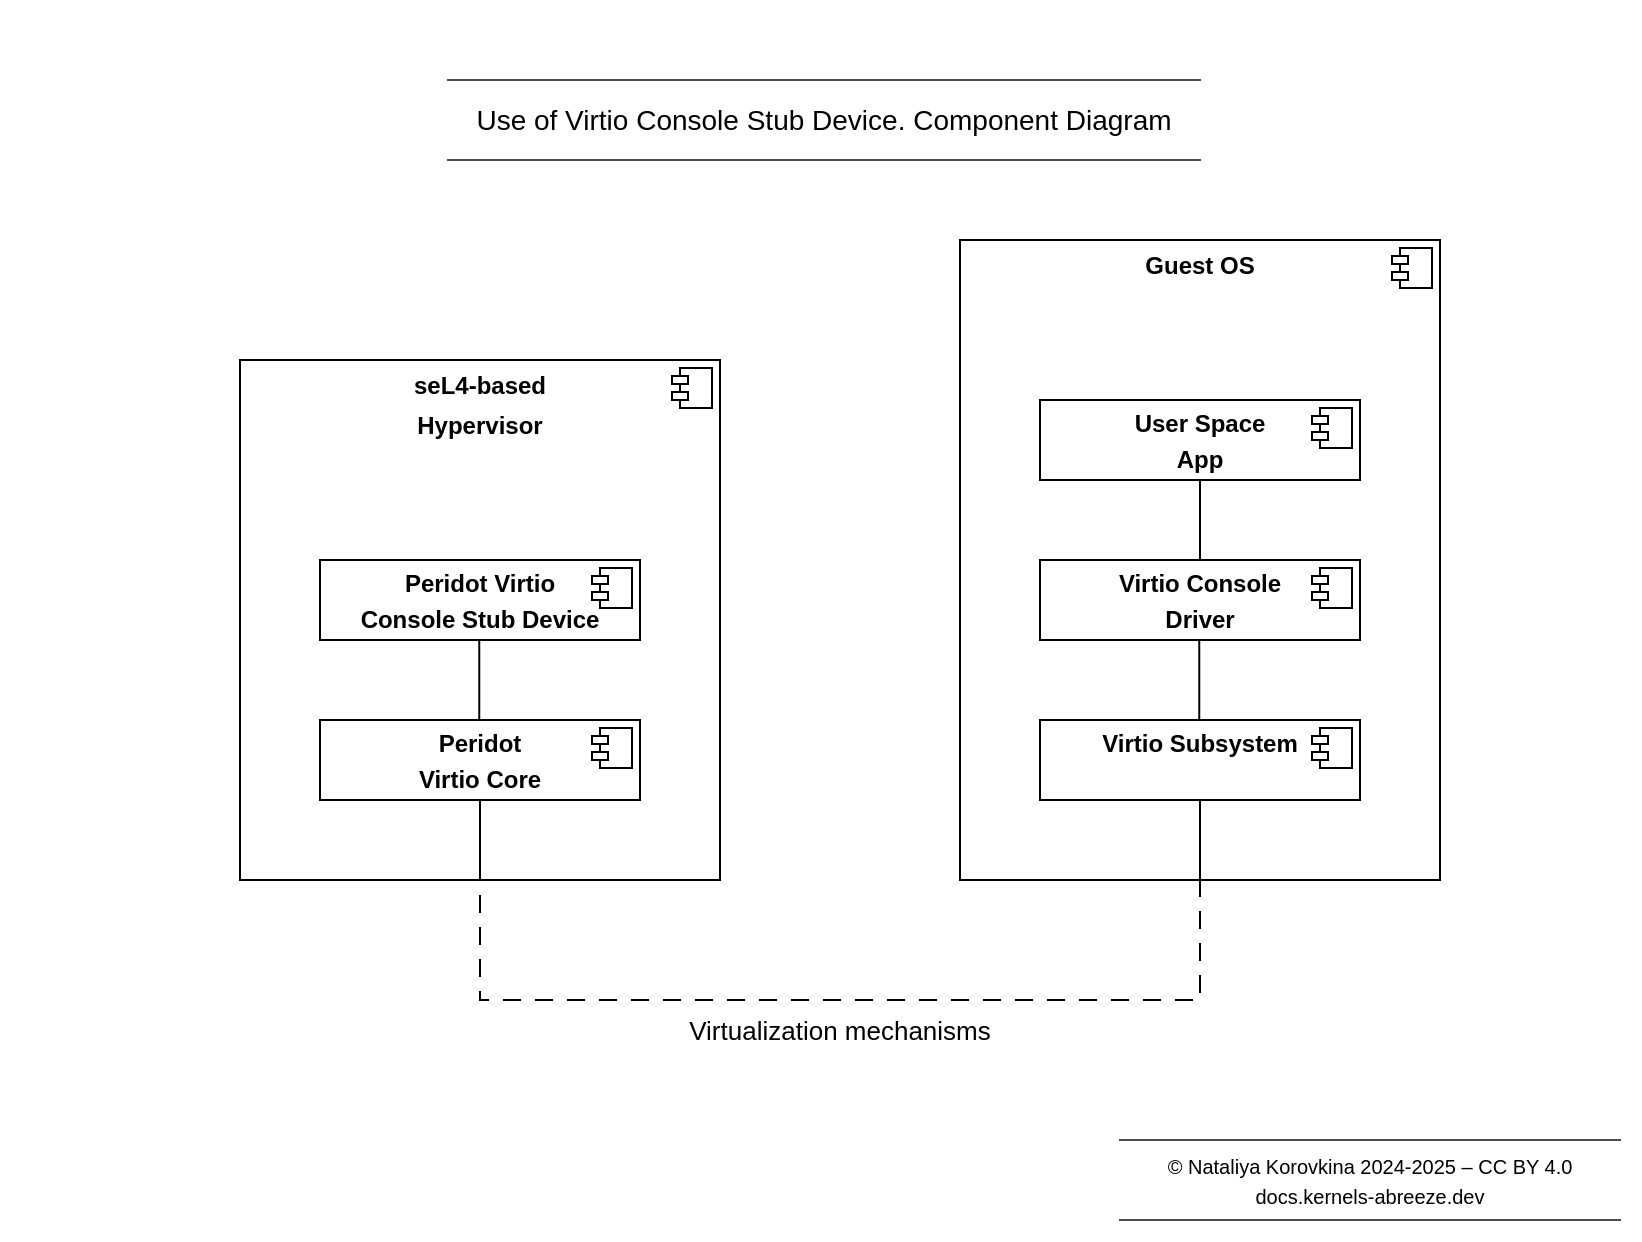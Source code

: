 <mxfile version="28.0.6">
  <diagram name="Page-1" id="jcd9gJ3Uz6LVE6VSDzEq">
    <mxGraphModel dx="1532" dy="1142" grid="1" gridSize="10" guides="1" tooltips="1" connect="1" arrows="1" fold="1" page="1" pageScale="1" pageWidth="827" pageHeight="630" math="0" shadow="0">
      <root>
        <mxCell id="0" />
        <mxCell id="1" parent="0" />
        <mxCell id="tRiwBVnWmVBg8pNJfK46-4" value="" style="rounded=0;whiteSpace=wrap;html=1;strokeColor=none;movable=0;resizable=0;rotatable=0;deletable=0;editable=0;locked=1;connectable=0;" vertex="1" parent="1">
          <mxGeometry width="820" height="620" as="geometry" />
        </mxCell>
        <mxCell id="7g6gz2mXIXyFqca_CKeV-16" value="&lt;p style=&quot;margin:0px;margin-top:6px;text-align:center;&quot;&gt;&lt;b&gt;seL4-based&lt;/b&gt;&lt;/p&gt;&lt;p style=&quot;margin:0px;margin-top:6px;text-align:center;&quot;&gt;&lt;b style=&quot;background-color: initial;&quot;&gt;Hypervisor&lt;/b&gt;&lt;/p&gt;" style="align=left;overflow=fill;html=1;dropTarget=0;whiteSpace=wrap;" parent="1" vertex="1">
          <mxGeometry x="120" y="180" width="240" height="260" as="geometry" />
        </mxCell>
        <mxCell id="7g6gz2mXIXyFqca_CKeV-17" value="" style="shape=component;jettyWidth=8;jettyHeight=4;" parent="7g6gz2mXIXyFqca_CKeV-16" vertex="1">
          <mxGeometry x="1" width="20" height="20" relative="1" as="geometry">
            <mxPoint x="-24" y="4" as="offset" />
          </mxGeometry>
        </mxCell>
        <mxCell id="7g6gz2mXIXyFqca_CKeV-14" value="&lt;p style=&quot;margin:0px;margin-top:6px;text-align:center;&quot;&gt;&lt;b&gt;Guest OS&lt;/b&gt;&lt;/p&gt;" style="align=left;overflow=fill;html=1;dropTarget=0;whiteSpace=wrap;" parent="1" vertex="1">
          <mxGeometry x="480" y="120" width="240" height="320" as="geometry" />
        </mxCell>
        <mxCell id="7g6gz2mXIXyFqca_CKeV-15" value="" style="shape=component;jettyWidth=8;jettyHeight=4;" parent="7g6gz2mXIXyFqca_CKeV-14" vertex="1">
          <mxGeometry x="1" width="20" height="20" relative="1" as="geometry">
            <mxPoint x="-24" y="4" as="offset" />
          </mxGeometry>
        </mxCell>
        <mxCell id="7g6gz2mXIXyFqca_CKeV-3" value="&lt;p style=&quot;margin: 6px 0px 0px; text-align: center; line-height: 100%;&quot;&gt;&lt;b&gt;Peridot Virtio&lt;/b&gt;&lt;/p&gt;&lt;p style=&quot;margin: 6px 0px 0px; text-align: center; line-height: 100%;&quot;&gt;&lt;b&gt;Console&amp;nbsp;&lt;/b&gt;&lt;b style=&quot;background-color: initial;&quot;&gt;Stub Device&lt;/b&gt;&lt;/p&gt;" style="align=left;overflow=fill;html=1;dropTarget=0;whiteSpace=wrap;" parent="1" vertex="1">
          <mxGeometry x="160" y="280" width="160" height="40" as="geometry" />
        </mxCell>
        <mxCell id="7g6gz2mXIXyFqca_CKeV-4" value="" style="shape=component;jettyWidth=8;jettyHeight=4;" parent="7g6gz2mXIXyFqca_CKeV-3" vertex="1">
          <mxGeometry x="1" width="20" height="20" relative="1" as="geometry">
            <mxPoint x="-24" y="4" as="offset" />
          </mxGeometry>
        </mxCell>
        <mxCell id="7g6gz2mXIXyFqca_CKeV-5" value="&lt;p style=&quot;margin: 6px 0px 0px; text-align: center; line-height: 100%;&quot;&gt;&lt;b style=&quot;background-color: initial;&quot;&gt;Peridot&lt;/b&gt;&lt;/p&gt;&lt;p style=&quot;margin: 6px 0px 0px; text-align: center; line-height: 100%;&quot;&gt;&lt;b style=&quot;background-color: initial;&quot;&gt;Virtio Core&lt;/b&gt;&lt;br&gt;&lt;/p&gt;" style="align=left;overflow=fill;html=1;dropTarget=0;whiteSpace=wrap;" parent="1" vertex="1">
          <mxGeometry x="160" y="360" width="160" height="40" as="geometry" />
        </mxCell>
        <mxCell id="7g6gz2mXIXyFqca_CKeV-6" value="" style="shape=component;jettyWidth=8;jettyHeight=4;" parent="7g6gz2mXIXyFqca_CKeV-5" vertex="1">
          <mxGeometry x="1" width="20" height="20" relative="1" as="geometry">
            <mxPoint x="-24" y="4" as="offset" />
          </mxGeometry>
        </mxCell>
        <mxCell id="7g6gz2mXIXyFqca_CKeV-7" value="&lt;p style=&quot;margin: 6px 0px 0px; text-align: center; line-height: 100%;&quot;&gt;&lt;b&gt;Virtio Console&lt;/b&gt;&lt;/p&gt;&lt;p style=&quot;margin: 6px 0px 0px; text-align: center; line-height: 100%;&quot;&gt;&lt;b style=&quot;background-color: initial;&quot;&gt;Driver&lt;/b&gt;&lt;/p&gt;" style="align=left;overflow=fill;html=1;dropTarget=0;whiteSpace=wrap;" parent="1" vertex="1">
          <mxGeometry x="520" y="280" width="160" height="40" as="geometry" />
        </mxCell>
        <mxCell id="7g6gz2mXIXyFqca_CKeV-8" value="" style="shape=component;jettyWidth=8;jettyHeight=4;" parent="7g6gz2mXIXyFqca_CKeV-7" vertex="1">
          <mxGeometry x="1" width="20" height="20" relative="1" as="geometry">
            <mxPoint x="-24" y="4" as="offset" />
          </mxGeometry>
        </mxCell>
        <mxCell id="7g6gz2mXIXyFqca_CKeV-9" value="&lt;p style=&quot;margin: 6px 0px 0px; text-align: center; line-height: 100%;&quot;&gt;&lt;b style=&quot;background-color: initial;&quot;&gt;User Space&lt;/b&gt;&lt;br&gt;&lt;/p&gt;&lt;p style=&quot;margin: 6px 0px 0px; text-align: center; line-height: 100%;&quot;&gt;&lt;b style=&quot;background-color: initial;&quot;&gt;App&lt;/b&gt;&lt;/p&gt;" style="align=left;overflow=fill;html=1;dropTarget=0;whiteSpace=wrap;" parent="1" vertex="1">
          <mxGeometry x="520" y="200" width="160" height="40" as="geometry" />
        </mxCell>
        <mxCell id="7g6gz2mXIXyFqca_CKeV-10" value="" style="shape=component;jettyWidth=8;jettyHeight=4;" parent="7g6gz2mXIXyFqca_CKeV-9" vertex="1">
          <mxGeometry x="1" width="20" height="20" relative="1" as="geometry">
            <mxPoint x="-24" y="4" as="offset" />
          </mxGeometry>
        </mxCell>
        <mxCell id="7g6gz2mXIXyFqca_CKeV-11" value="&lt;p style=&quot;margin: 6px 0px 0px; text-align: center; line-height: 100%;&quot;&gt;&lt;b&gt;Virtio Subsystem&lt;/b&gt;&lt;/p&gt;" style="align=left;overflow=fill;html=1;dropTarget=0;whiteSpace=wrap;" parent="1" vertex="1">
          <mxGeometry x="520" y="360" width="160" height="40" as="geometry" />
        </mxCell>
        <mxCell id="7g6gz2mXIXyFqca_CKeV-12" value="" style="shape=component;jettyWidth=8;jettyHeight=4;" parent="7g6gz2mXIXyFqca_CKeV-11" vertex="1">
          <mxGeometry x="1" width="20" height="20" relative="1" as="geometry">
            <mxPoint x="-24" y="4" as="offset" />
          </mxGeometry>
        </mxCell>
        <mxCell id="7g6gz2mXIXyFqca_CKeV-18" value="" style="endArrow=none;html=1;rounded=0;exitX=0.5;exitY=0;exitDx=0;exitDy=0;" parent="1" source="7g6gz2mXIXyFqca_CKeV-7" edge="1">
          <mxGeometry width="50" height="50" relative="1" as="geometry">
            <mxPoint x="550" y="290" as="sourcePoint" />
            <mxPoint x="600" y="240" as="targetPoint" />
          </mxGeometry>
        </mxCell>
        <mxCell id="7g6gz2mXIXyFqca_CKeV-19" value="" style="endArrow=none;html=1;rounded=0;exitX=0.5;exitY=0;exitDx=0;exitDy=0;" parent="1" edge="1">
          <mxGeometry width="50" height="50" relative="1" as="geometry">
            <mxPoint x="599.63" y="360" as="sourcePoint" />
            <mxPoint x="599.63" y="320" as="targetPoint" />
          </mxGeometry>
        </mxCell>
        <mxCell id="7g6gz2mXIXyFqca_CKeV-20" value="" style="endArrow=none;html=1;rounded=0;exitX=0.5;exitY=0;exitDx=0;exitDy=0;" parent="1" edge="1">
          <mxGeometry width="50" height="50" relative="1" as="geometry">
            <mxPoint x="239.63" y="360" as="sourcePoint" />
            <mxPoint x="239.63" y="320" as="targetPoint" />
          </mxGeometry>
        </mxCell>
        <mxCell id="7g6gz2mXIXyFqca_CKeV-22" value="" style="shape=partialRectangle;whiteSpace=wrap;html=1;bottom=1;right=1;left=1;top=0;fillColor=none;routingCenterX=-0.5;dashed=1;dashPattern=8 8;" parent="1" vertex="1">
          <mxGeometry x="240" y="440" width="360" height="60" as="geometry" />
        </mxCell>
        <mxCell id="7g6gz2mXIXyFqca_CKeV-23" value="&lt;font style=&quot;font-size: 13px;&quot;&gt;Virtualization mechanisms&lt;/font&gt;" style="text;html=1;align=center;verticalAlign=middle;whiteSpace=wrap;rounded=0;" parent="1" vertex="1">
          <mxGeometry x="320" y="500" width="200" height="30" as="geometry" />
        </mxCell>
        <mxCell id="7g6gz2mXIXyFqca_CKeV-24" value="" style="endArrow=none;html=1;rounded=0;exitX=0.5;exitY=0;exitDx=0;exitDy=0;" parent="1" edge="1">
          <mxGeometry width="50" height="50" relative="1" as="geometry">
            <mxPoint x="240" y="440" as="sourcePoint" />
            <mxPoint x="240" y="400" as="targetPoint" />
          </mxGeometry>
        </mxCell>
        <mxCell id="7g6gz2mXIXyFqca_CKeV-25" value="" style="endArrow=none;html=1;rounded=0;exitX=0.5;exitY=0;exitDx=0;exitDy=0;" parent="1" edge="1">
          <mxGeometry width="50" height="50" relative="1" as="geometry">
            <mxPoint x="600" y="440" as="sourcePoint" />
            <mxPoint x="600" y="400" as="targetPoint" />
          </mxGeometry>
        </mxCell>
        <mxCell id="tRiwBVnWmVBg8pNJfK46-1" value="&lt;font style=&quot;font-size: 14px;&quot;&gt;Use of Virtio Console Stub Device. Component Diagram&lt;/font&gt;" style="shape=partialRectangle;whiteSpace=wrap;html=1;left=0;right=0;fillColor=none;strokeColor=#4D4D4D;" vertex="1" parent="1">
          <mxGeometry x="224" y="40" width="376" height="40" as="geometry" />
        </mxCell>
        <mxCell id="tRiwBVnWmVBg8pNJfK46-3" value="&lt;div&gt;&lt;font style=&quot;font-size: 10px;&quot;&gt;&lt;span style=&quot;background-color: initial;&quot;&gt;©&amp;nbsp;&lt;/span&gt;Nataliya Korovkina&lt;span style=&quot;background-color: initial;&quot;&gt;&amp;nbsp;2024-2025 – CC BY 4.0&lt;/span&gt;&lt;/font&gt;&lt;/div&gt;&lt;div&gt;&lt;font style=&quot;font-size: 10px;&quot;&gt;docs.kernels-abreeze.dev&lt;/font&gt;&lt;/div&gt;" style="shape=partialRectangle;whiteSpace=wrap;html=1;left=0;right=0;fillColor=none;strokeColor=#4D4D4D;" vertex="1" parent="1">
          <mxGeometry x="560" y="570" width="250" height="40" as="geometry" />
        </mxCell>
      </root>
    </mxGraphModel>
  </diagram>
</mxfile>
